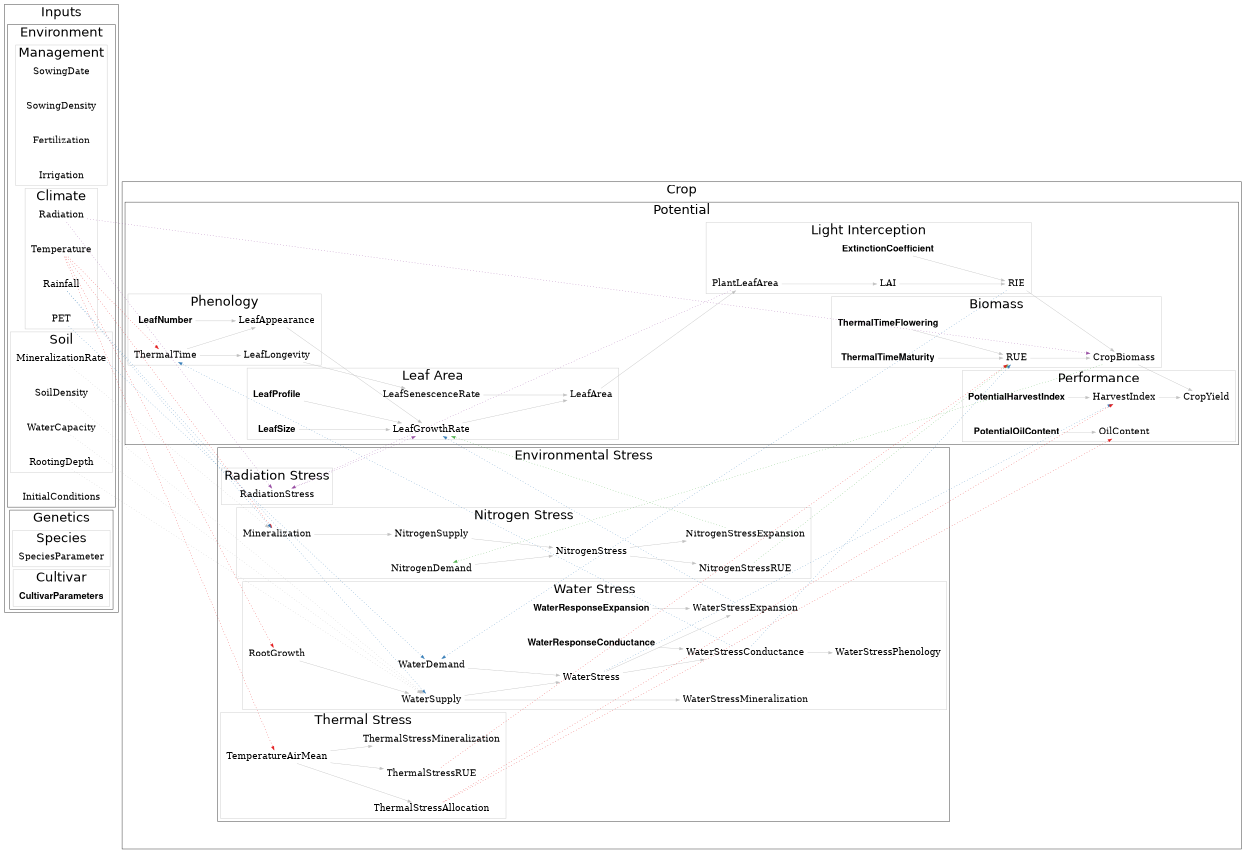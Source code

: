 /* Graphe de dépendance */
/* dot -T pdf -o structure.pdf structure.dot  */

digraph G {
    dpi=200
    size = "8.3, 11.7"
    fontname = Helvetica
    fontnames = "ps"
    compound = true
    rankdir = LR
    ranksep = "0.8"
    nodesep = "0.8"
    //concentrate = true
    splines = line
    //splines = compound
    ratio = "auto"
    //colorscheme=set14 //  1=red, 2=blue, 3=green, 4=violet 

    // # Nodes ----
    node [shape=plaintext, fontsize=25]
    //node [shape=circle, label=""]
    bgcolor=white
    edge [arrowsize=1, color=gray]
    
    // # Genotypic Parameters ----
    //InitialConditions -> ThermalTime [style=invis] // Vertical alignment
    CultivarParameters -> ThermalTime [style=invis] // Vertical alignment
    
    CultivarParameters [fontname="Helvetica Bold"]
    ThermalTimeFlowering [fontname="Helvetica Bold"]
    ThermalTimeMaturity [fontname="Helvetica Bold"]
    LeafNumber [fontname="Helvetica Bold"]
    LeafSize [fontname="Helvetica Bold"]
    LeafProfile [fontname="Helvetica Bold"]
    ExtinctionCoefficient [fontname="Helvetica Bold"]
    PotentialHarvestIndex [fontname="Helvetica Bold"]
    PotentialOilContent [fontname="Helvetica Bold"]
    WaterResponseExpansion [fontname="Helvetica Bold"]
    WaterResponseConductance [fontname="Helvetica Bold"]
	
	
    subgraph clusterInputs {
		label="Inputs"
		fontsize=35
		
	    subgraph clusterInputEnvironment {
			label="Environment"
			fontsize=35
			
			InitialConditions
			
			// # EnvironmentClimate ----  
      subgraph clusterInputEnvironmentClimate {
				label="Climate"
				fontsize=35
				pencolor=gray
				
				Temperature
				Radiation
				PET
				Rainfall
			}
			
			// # EnvironmentManagement ----  
      subgraph clusterInputEnvironmentManagement {
				label="Management"
				fontsize=35
				pencolor=gray
				
				SowingDate
				SowingDensity
				Fertilization
				Irrigation
			}
			
      // # EnvironmentSoil ----
		  subgraph clusterInputEnvironmentSoil {
				label="Soil"
				fontsize=35
				pencolor=gray
				
				WaterCapacity
				RootingDepth
				SoilDensity
				MineralizationRate
			}
	  }
		
	    subgraph clusterInputGenetics {
			label="Genetics"
			fontsize=35

		    subgraph clusterInputGeneticsSpecies {
				label="Species"
				fontsize=35
				pencolor=gray
				
				SpeciesParameter
			}
		    
		    subgraph clusterInputGeneticsCultivar {
				label="Cultivar"
				fontsize=35
				pencolor=gray
				
				CultivarParameters
			}
		}
  }
    
		    
	subgraph clusterCrop {
		label="Crop"
		fontsize=35
		

	    subgraph clusterCropPotential {
			label="Potential"
			fontsize=35
			
      // # CropPhenology ----
			subgraph clusterCropPhenology {
				label="Phenology"
				fontsize=35
				pencolor=gray
				
				// Inputs
				LeafNumber -> LeafAppearance
				Temperature -> ThermalTime [style=dotted, colorscheme=set14, color=1]
				
				// Module
				ThermalTime -> {LeafAppearance LeafLongevity}
				LeafAppearance
				LeafLongevity
				
			}
			
			// # CropLeafArea ----
		  subgraph clusterCropLeafArea {
				label="Leaf Area"
				fontsize=35
				pencolor=gray
				
				// Inputs
				{LeafProfile LeafSize} -> LeafGrowthRate
				LeafAppearance -> LeafGrowthRate
				LeafLongevity -> LeafSenescenceRate

				// Module				
				LeafGrowthRate -> LeafArea
				LeafSenescenceRate -> LeafArea
			}
	
			// # CropInterception ----
      subgraph clusterCropInterception {
				label="Light Interception"
				fontsize=35
				pencolor=gray
				
				// Inputs
				ExtinctionCoefficient -> RIE
				LeafArea -> PlantLeafArea
				
				// Module
				PlantLeafArea -> LAI
				LAI -> RIE
		  }
		  
			// # CropBiomass ----
		  subgraph clusterCropBiomass {
				label="Biomass"
				fontsize=35
				pencolor=gray
				
				// Inputs
				{ThermalTimeFlowering ThermalTimeMaturity} -> RUE
				Radiation -> CropBiomass [style=dotted, colorscheme=set14, color=4]
				RIE -> CropBiomass 
				
				// Module
				RUE -> CropBiomass
				CropBiomass
		  }
		  
			// # CropPerformance ----
		  subgraph clusterCropPerformance {
				label="Performance"
				fontsize=35
				pencolor=gray
				
				// Inputs
				PotentialHarvestIndex -> HarvestIndex
				PotentialOilContent -> OilContent
				CropBiomass -> CropYield
				
				// Module
				HarvestIndex -> CropYield
				OilContent
		}
		   	//{rank=same; PotentialHarvestIndex; PotentialOilContent}
	}
		    
	    subgraph clusterCropStress {
			label="Environmental Stress"
			fontsize=35
			
			// # CropStressWater ----
      subgraph clusterCropStressWater {
				label="Water Stress"
				fontsize=35
				pencolor=gray

				// Inputs
				WaterResponseConductance -> WaterStressConductance
				WaterResponseExpansion -> WaterStressExpansion
				{RIE PET} -> WaterDemand [style=dotted, colorscheme=set14, color=2]		
				{Rainfall} -> WaterSupply [style=dotted, colorscheme=set14, color=2]
				Temperature -> {RootGrowth} [style=dotted, colorscheme=set14, color=1]
				{WaterCapacity RootingDepth SoilDensity} -> WaterSupply [style=dotted]
				
				// Module
				RootGrowth -> WaterSupply
				{WaterSupply WaterDemand} -> WaterStress
				WaterSupply -> WaterStressMineralization
				WaterStress -> {WaterStressConductance WaterStressExpansion}
				WaterStressConductance -> WaterStressPhenology
				
				// Outputs
				WaterStressExpansion -> LeafGrowthRate [style=dotted, colorscheme=set14, color=2]
				WaterStressConductance -> {ThermalTime RUE} [style=dotted, colorscheme=set14, color=2]
				WaterStress -> HarvestIndex [style=dotted, colorscheme=set14, color=2]
				
				{rank=same; WaterStressConductance; WaterStressExpansion; WaterStressMineralization}
		    }
		    
			// # CropStressNitrogen ----  
      subgraph clusterCropStressNitrogen {
				label="Nitrogen Stress"
				fontsize=35
				pencolor=gray
				
				// Inputs
				//Fertilization -> NitrogenSupply [style=dotted, colorscheme=set14, color=3]
				Temperature -> Mineralization [style=dotted, colorscheme=set14, color=1]
				MineralizationRate -> Mineralization [style=dotted]
				Rainfall -> Mineralization [style=dotted, colorscheme=set14, color=2]
				//WaterStressMineralization -> Mineralization [style=dotted, colorscheme=set14, color=2]
				CropBiomass -> NitrogenDemand [style=dotted, colorscheme=set14, color=3]
				
				// Module
				//PotentialMineralizationRate -> Mineralization
				Mineralization -> NitrogenSupply
				{NitrogenSupply NitrogenDemand} -> NitrogenStress
				NitrogenStress -> {NitrogenStressRUE NitrogenStressExpansion}
				
				// Outputs
				NitrogenStressExpansion -> LeafGrowthRate [style=dotted, colorscheme=set14, color=3]
				NitrogenStressRUE -> RUE [style=dotted, colorscheme=set14, color=3]
		  }
		  
			// # CropStressTemperature ----
		  subgraph clusterCropStressTemperature {
				label="Thermal Stress"
				fontsize=35
				pencolor=gray
				
				// Inputs
				Temperature -> {TemperatureAirMean} [style=dotted, colorscheme=set14, color=1]
				
				// Module
				TemperatureAirMean -> {ThermalStressRUE ThermalStressAllocation ThermalStressMineralization}
				
				// Outputs
				ThermalStressRUE -> RUE [style=dotted, colorscheme=set14, color=1]
				ThermalStressAllocation -> {HarvestIndex OilContent} [style=dotted, colorscheme=set14, color=1]
				//ThermalStressMineralization -> Mineralization [style=dotted, colorscheme=set14, color=1]
			}
			
			// # CropStressRadiation ----
		  subgraph clusterCropStressRadiation {
				label="Radiation Stress"
				fontsize=35
				pencolor=gray
				
				// Inputs
				Radiation -> RadiationStress [style=dotted, colorscheme=set14, color=4]
				PlantLeafArea -> RadiationStress [style=dotted, colorscheme=set14, color=4]
				
				// Module
				RadiationStress -> LeafGrowthRate [style=dotted, colorscheme=set14, color=4]
		  }			
		}
	}	
}    
				
 
